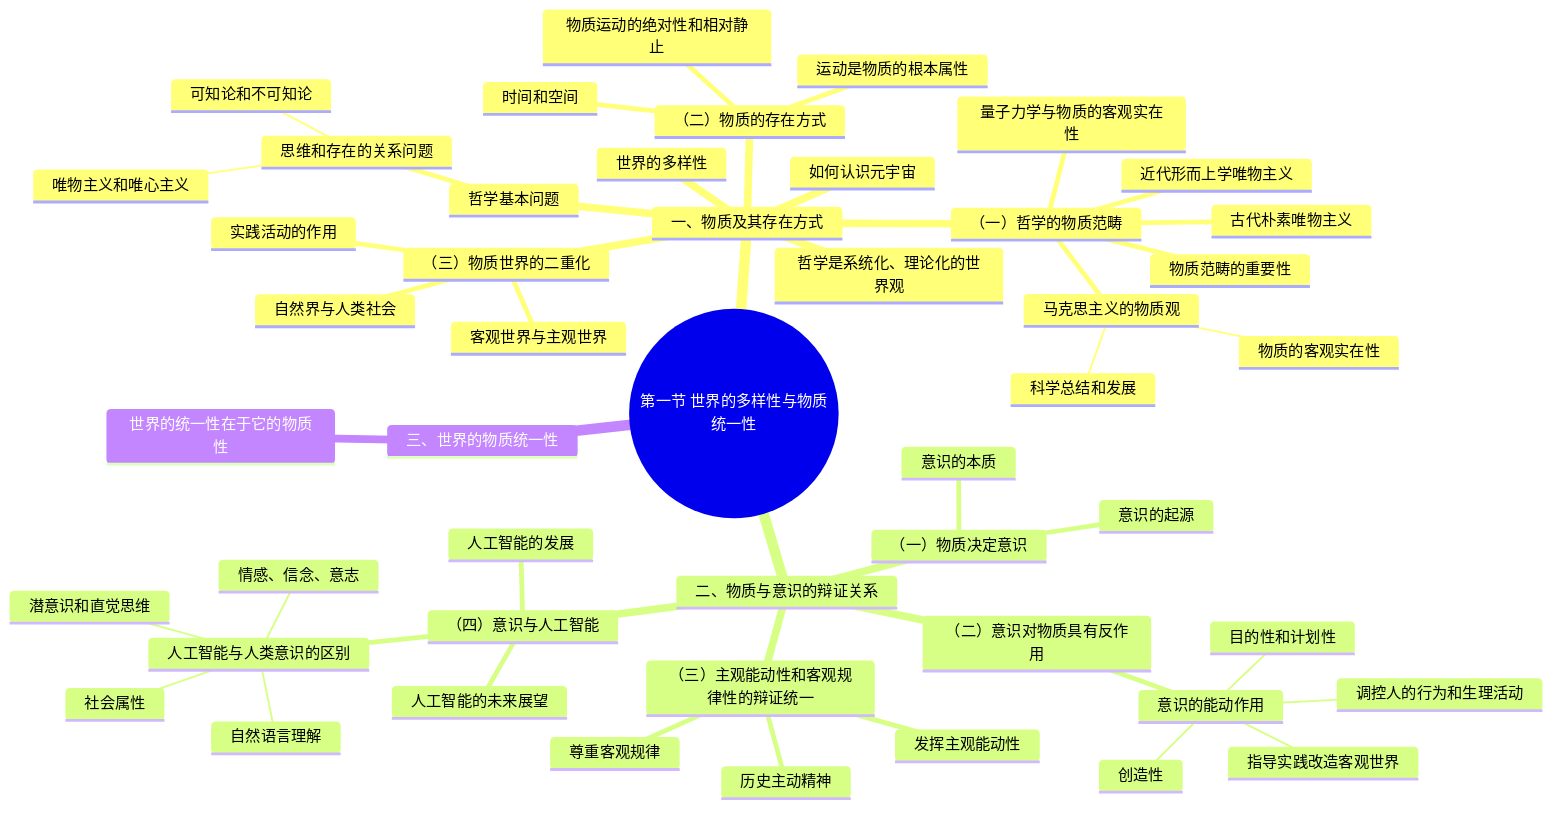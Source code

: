 mindmap
	root((第一节 世界的多样性与物质统一性))
		一、物质及其存在方式
			哲学是系统化、理论化的世界观
			世界的多样性
			哲学基本问题
				思维和存在的关系问题
					唯物主义和唯心主义
					可知论和不可知论
			（一）哲学的物质范畴
				物质范畴的重要性
				古代朴素唯物主义
				近代形而上学唯物主义
				马克思主义的物质观
					物质的客观实在性
					科学总结和发展
				量子力学与物质的客观实在性
			（二）物质的存在方式
				运动是物质的根本属性
				时间和空间
				物质运动的绝对性和相对静止
			（三）物质世界的二重化
				自然界与人类社会
				客观世界与主观世界
				实践活动的作用
			如何认识元宇宙
		二、物质与意识的辩证关系
			（一）物质决定意识
				意识的起源
				意识的本质
			（二）意识对物质具有反作用
				意识的能动作用
					目的性和计划性
					创造性
					指导实践改造客观世界
					调控人的行为和生理活动
			（三）主观能动性和客观规律性的辩证统一
				尊重客观规律
				发挥主观能动性
				历史主动精神
			（四）意识与人工智能
				人工智能的发展
				人工智能与人类意识的区别
					情感、信念、意志
					社会属性
					自然语言理解
					潜意识和直觉思维
				人工智能的未来展望
		三、世界的物质统一性
			世界的统一性在于它的物质性